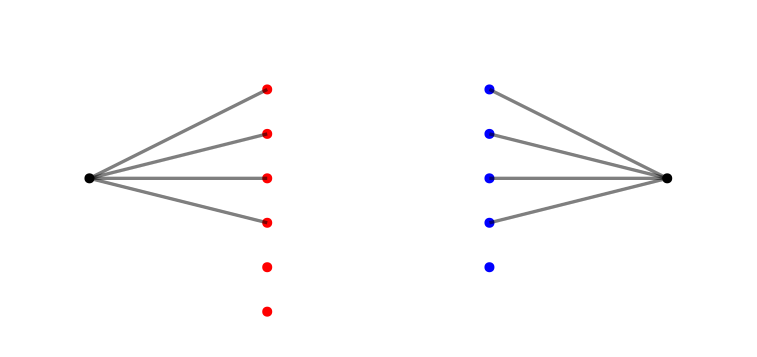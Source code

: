 <?xml version="1.0"?>
<!DOCTYPE ipe SYSTEM "ipe.dtd">
<ipe version="70206" creator="Ipe 7.2.10">
<info created="D:20190530224456" modified="D:20190530225224"/>
<ipestyle name="basic">
<symbol name="arrow/arc(spx)">
<path stroke="sym-stroke" fill="sym-stroke" pen="sym-pen">
0 0 m
-1 0.333 l
-1 -0.333 l
h
</path>
</symbol>
<symbol name="arrow/farc(spx)">
<path stroke="sym-stroke" fill="white" pen="sym-pen">
0 0 m
-1 0.333 l
-1 -0.333 l
h
</path>
</symbol>
<symbol name="arrow/ptarc(spx)">
<path stroke="sym-stroke" fill="sym-stroke" pen="sym-pen">
0 0 m
-1 0.333 l
-0.8 0 l
-1 -0.333 l
h
</path>
</symbol>
<symbol name="arrow/fptarc(spx)">
<path stroke="sym-stroke" fill="white" pen="sym-pen">
0 0 m
-1 0.333 l
-0.8 0 l
-1 -0.333 l
h
</path>
</symbol>
<symbol name="mark/circle(sx)" transformations="translations">
<path fill="sym-stroke">
0.6 0 0 0.6 0 0 e
0.4 0 0 0.4 0 0 e
</path>
</symbol>
<symbol name="mark/disk(sx)" transformations="translations">
<path fill="sym-stroke">
0.6 0 0 0.6 0 0 e
</path>
</symbol>
<symbol name="mark/fdisk(sfx)" transformations="translations">
<group>
<path fill="sym-fill">
0.5 0 0 0.5 0 0 e
</path>
<path fill="sym-stroke" fillrule="eofill">
0.6 0 0 0.6 0 0 e
0.4 0 0 0.4 0 0 e
</path>
</group>
</symbol>
<symbol name="mark/box(sx)" transformations="translations">
<path fill="sym-stroke" fillrule="eofill">
-0.6 -0.6 m
0.6 -0.6 l
0.6 0.6 l
-0.6 0.6 l
h
-0.4 -0.4 m
0.4 -0.4 l
0.4 0.4 l
-0.4 0.4 l
h
</path>
</symbol>
<symbol name="mark/square(sx)" transformations="translations">
<path fill="sym-stroke">
-0.6 -0.6 m
0.6 -0.6 l
0.6 0.6 l
-0.6 0.6 l
h
</path>
</symbol>
<symbol name="mark/fsquare(sfx)" transformations="translations">
<group>
<path fill="sym-fill">
-0.5 -0.5 m
0.5 -0.5 l
0.5 0.5 l
-0.5 0.5 l
h
</path>
<path fill="sym-stroke" fillrule="eofill">
-0.6 -0.6 m
0.6 -0.6 l
0.6 0.6 l
-0.6 0.6 l
h
-0.4 -0.4 m
0.4 -0.4 l
0.4 0.4 l
-0.4 0.4 l
h
</path>
</group>
</symbol>
<symbol name="mark/cross(sx)" transformations="translations">
<group>
<path fill="sym-stroke">
-0.43 -0.57 m
0.57 0.43 l
0.43 0.57 l
-0.57 -0.43 l
h
</path>
<path fill="sym-stroke">
-0.43 0.57 m
0.57 -0.43 l
0.43 -0.57 l
-0.57 0.43 l
h
</path>
</group>
</symbol>
<symbol name="arrow/fnormal(spx)">
<path stroke="sym-stroke" fill="white" pen="sym-pen">
0 0 m
-1 0.333 l
-1 -0.333 l
h
</path>
</symbol>
<symbol name="arrow/pointed(spx)">
<path stroke="sym-stroke" fill="sym-stroke" pen="sym-pen">
0 0 m
-1 0.333 l
-0.8 0 l
-1 -0.333 l
h
</path>
</symbol>
<symbol name="arrow/fpointed(spx)">
<path stroke="sym-stroke" fill="white" pen="sym-pen">
0 0 m
-1 0.333 l
-0.8 0 l
-1 -0.333 l
h
</path>
</symbol>
<symbol name="arrow/linear(spx)">
<path stroke="sym-stroke" pen="sym-pen">
-1 0.333 m
0 0 l
-1 -0.333 l
</path>
</symbol>
<symbol name="arrow/fdouble(spx)">
<path stroke="sym-stroke" fill="white" pen="sym-pen">
0 0 m
-1 0.333 l
-1 -0.333 l
h
-1 0 m
-2 0.333 l
-2 -0.333 l
h
</path>
</symbol>
<symbol name="arrow/double(spx)">
<path stroke="sym-stroke" fill="sym-stroke" pen="sym-pen">
0 0 m
-1 0.333 l
-1 -0.333 l
h
-1 0 m
-2 0.333 l
-2 -0.333 l
h
</path>
</symbol>
<pen name="heavier" value="0.8"/>
<pen name="fat" value="1.2"/>
<pen name="ultrafat" value="2"/>
<symbolsize name="large" value="5"/>
<symbolsize name="small" value="2"/>
<symbolsize name="tiny" value="1.1"/>
<arrowsize name="large" value="10"/>
<arrowsize name="small" value="5"/>
<arrowsize name="tiny" value="3"/>
<color name="red" value="1 0 0"/>
<color name="green" value="0 1 0"/>
<color name="blue" value="0 0 1"/>
<color name="yellow" value="1 1 0"/>
<color name="orange" value="1 0.647 0"/>
<color name="gold" value="1 0.843 0"/>
<color name="purple" value="0.627 0.125 0.941"/>
<color name="gray" value="0.745"/>
<color name="brown" value="0.647 0.165 0.165"/>
<color name="navy" value="0 0 0.502"/>
<color name="pink" value="1 0.753 0.796"/>
<color name="seagreen" value="0.18 0.545 0.341"/>
<color name="turquoise" value="0.251 0.878 0.816"/>
<color name="violet" value="0.933 0.51 0.933"/>
<color name="darkblue" value="0 0 0.545"/>
<color name="darkcyan" value="0 0.545 0.545"/>
<color name="darkgray" value="0.663"/>
<color name="darkgreen" value="0 0.392 0"/>
<color name="darkmagenta" value="0.545 0 0.545"/>
<color name="darkorange" value="1 0.549 0"/>
<color name="darkred" value="0.545 0 0"/>
<color name="lightblue" value="0.678 0.847 0.902"/>
<color name="lightcyan" value="0.878 1 1"/>
<color name="lightgray" value="0.827"/>
<color name="lightgreen" value="0.565 0.933 0.565"/>
<color name="lightyellow" value="1 1 0.878"/>
<dashstyle name="dashed" value="[4] 0"/>
<dashstyle name="dotted" value="[1 3] 0"/>
<dashstyle name="dash dotted" value="[4 2 1 2] 0"/>
<dashstyle name="dash dot dotted" value="[4 2 1 2 1 2] 0"/>
<textsize name="large" value="\large"/>
<textsize name="small" value="\small"/>
<textsize name="tiny" value="\tiny"/>
<textsize name="Large" value="\Large"/>
<textsize name="LARGE" value="\LARGE"/>
<textsize name="huge" value="\huge"/>
<textsize name="Huge" value="\Huge"/>
<textsize name="footnote" value="\footnotesize"/>
<textstyle name="center" begin="\begin{center}" end="\end{center}"/>
<textstyle name="itemize" begin="\begin{itemize}" end="\end{itemize}"/>
<textstyle name="item" begin="\begin{itemize}\item{}" end="\end{itemize}"/>
<gridsize name="4 pts" value="4"/>
<gridsize name="8 pts (~3 mm)" value="8"/>
<gridsize name="16 pts (~6 mm)" value="16"/>
<gridsize name="32 pts (~12 mm)" value="32"/>
<gridsize name="10 pts (~3.5 mm)" value="10"/>
<gridsize name="20 pts (~7 mm)" value="20"/>
<gridsize name="14 pts (~5 mm)" value="14"/>
<gridsize name="28 pts (~10 mm)" value="28"/>
<gridsize name="56 pts (~20 mm)" value="56"/>
<anglesize name="90 deg" value="90"/>
<anglesize name="60 deg" value="60"/>
<anglesize name="45 deg" value="45"/>
<anglesize name="30 deg" value="30"/>
<anglesize name="22.5 deg" value="22.5"/>
<opacity name="10%" value="0.1"/>
<opacity name="30%" value="0.3"/>
<opacity name="50%" value="0.5"/>
<opacity name="75%" value="0.75"/>
<tiling name="falling" angle="-60" step="4" width="1"/>
<tiling name="rising" angle="30" step="4" width="1"/>
</ipestyle>
<page>
<layer name="alpha"/>
<layer name="nodes"/>
<layer name="arcs"/>
<layer name="PQ0"/>
<layer name="PQ1"/>
<layer name="PQ2"/>
<layer name="PQ2'"/>
<layer name="m1"/>
<layer name="m1_arcs"/>
<layer name="m2"/>
<layer name="m2_arcs"/>
<view layers="alpha nodes arcs" active="PQ2'"/>
<use layer="nodes" matrix="1 0 0 1 16 0" name="mark/disk(sx)" pos="192 576" size="normal" stroke="black"/>
<use matrix="1 0 0 1 32 -16" name="mark/disk(sx)" pos="240 624" size="normal" stroke="red"/>
<use matrix="1 0 0 1 32 -16" name="mark/disk(sx)" pos="240 608" size="normal" stroke="red"/>
<use matrix="1 0 0 1 32 -16" name="mark/disk(sx)" pos="240 592" size="normal" stroke="red"/>
<use matrix="1 0 0 1 32 -16" name="mark/disk(sx)" pos="240 576" size="normal" stroke="red"/>
<use matrix="1 0 0 1 32 -16" name="mark/disk(sx)" pos="240 560" size="normal" stroke="red"/>
<use matrix="1 0 0 1 32 -16" name="mark/disk(sx)" pos="240 544" size="normal" stroke="red"/>
<use matrix="1 0 0 1 32 -16" name="mark/disk(sx)" pos="320 624" size="normal" stroke="blue"/>
<use matrix="1 0 0 1 32 -16" name="mark/disk(sx)" pos="320 608" size="normal" stroke="blue"/>
<use matrix="1 0 0 1 32 -16" name="mark/disk(sx)" pos="320 592" size="normal" stroke="blue"/>
<use matrix="1 0 0 1 32 -16" name="mark/disk(sx)" pos="320 576" size="normal" stroke="blue"/>
<use name="mark/disk(sx)" pos="416 576" size="normal" stroke="black"/>
<path layer="alpha" matrix="0.73913 0 0 0.666667 81.3913 192" stroke="white">
128 672 m
128 480 l
496 480 l
496 672 l
h
</path>
<path layer="arcs" stroke="black" pen="fat" opacity="50%">
208 576 m
272 608 l
</path>
<path stroke="black" pen="fat" opacity="50%">
208 576 m
272 592 l
</path>
<path stroke="black" pen="fat" opacity="50%">
208 576 m
272 576 l
</path>
<path stroke="black" pen="fat" opacity="50%">
208 576 m
272 560 l
</path>
<path stroke="black" pen="fat" opacity="50%">
352 608 m
416 576 l
</path>
<path stroke="black" pen="fat" opacity="50%">
352 592 m
416 576 l
</path>
<path stroke="black" pen="fat" opacity="50%">
352 576 m
416 576 l
</path>
<path stroke="black" pen="fat" opacity="50%">
352 560 m
416 576 l
</path>
<use layer="nodes" matrix="1 0 0 1 32 -32" name="mark/disk(sx)" pos="320 576" size="normal" stroke="blue"/>
<path layer="PQ0" matrix="0.991194 0 0 0.809592 2.25442 117.121" stroke="black" fill="seagreen" opacity="30%">
256.003 615.104 m
256.003 538.561 l
288.243 538.561 l
288.243 615.104 l
h
</path>
<path stroke="black" fill="seagreen" opacity="30%">
335.874 618.224 m
335.874 552.08 l
368.53 552.08 l
368.53 618.224 l
h
</path>
<path layer="PQ1" matrix="1 0 0 0.615804 0 236.321" stroke="black" fill="seagreen" opacity="30%">
256.003 615.104 m
256.003 538.561 l
288.243 538.561 l
288.243 615.104 l
h
</path>
<path matrix="0.982599 0 0 0.756617 5.8447 150.465" stroke="black" fill="seagreen" opacity="30%">
335.874 618.224 m
335.874 552.08 l
368.53 552.08 l
368.53 618.224 l
h
</path>
<path layer="PQ2" matrix="1.00973 0 0 0.403693 -2.80355 366.791" stroke="black" fill="seagreen" opacity="30%">
256.003 615.104 m
256.003 538.561 l
288.243 538.561 l
288.243 615.104 l
h
</path>
<path layer="m2" stroke="darkred" pen="ultrafat" opacity="75%">
272 576 m
352 592 l
</path>
<path layer="m1" stroke="darkred" pen="ultrafat" opacity="75%">
272 560 m
352 544 l
416 576 l
352 560 l
</path>
<path layer="m1_arcs" stroke="black" pen="fat" opacity="50%">
272 560 m
352 544 l
416 576 l
</path>
<path stroke="black" pen="fat" opacity="50%">
208 576 m
272 608 l
</path>
<path stroke="black" pen="fat" opacity="50%">
208 576 m
272 592 l
</path>
<path stroke="black" pen="fat" opacity="50%">
208 576 m
272 576 l
</path>
<path stroke="black" pen="fat" opacity="50%">
208 576 m
272 560 l
</path>
<path stroke="black" pen="fat" opacity="50%">
352 608 m
416 576 l
</path>
<path stroke="black" pen="fat" opacity="50%">
352 592 m
416 576 l
</path>
<path stroke="black" pen="fat" opacity="50%">
352 576 m
416 576 l
</path>
<path layer="m2_arcs" stroke="black" pen="fat" opacity="50%">
208 576 m
272 608 l
</path>
<path stroke="black" pen="fat" opacity="50%">
208 576 m
272 592 l
</path>
<path stroke="black" pen="fat" opacity="50%">
208 576 m
272 576 l
</path>
<path stroke="black" pen="fat" opacity="50%">
208 576 m
272 560 l
</path>
<path stroke="black" pen="fat" opacity="50%">
352 608 m
416 576 l
</path>
<path stroke="black" pen="fat" opacity="50%">
352 592 m
416 576 l
</path>
<path stroke="black" pen="fat" opacity="50%">
352 576 m
416 576 l
</path>
<path stroke="black" pen="fat" opacity="50%">
272 576 m
352 592 l
</path>
<path stroke="black" pen="fat" opacity="50%">
272 560 m
352 544 l
416 576 l
</path>
<path layer="PQ2" matrix="0.982599 0 0 0.756617 5.8447 150.465" stroke="black" fill="seagreen" opacity="30%">
335.874 618.224 m
335.874 552.08 l
368.53 552.08 l
368.53 618.224 l
h
</path>
<path layer="PQ2'" matrix="0.982599 0 0 0.756617 10.0074 153.347" stroke="black" fill="seagreen" opacity="30%">
335.874 618.224 m
335.874 552.08 l
368.53 552.08 l
368.53 618.224 l
h
</path>
<path matrix="1.00973 0 0 0.403693 1.35918 369.673" stroke="black" fill="seagreen" opacity="30%">
256.003 615.104 m
256.003 538.561 l
288.243 538.561 l
288.243 615.104 l
h
</path>
</page>
<page>
<layer name="alpha"/>
<layer name="nodes"/>
<layer name="arcs"/>
<layer name="PQ0"/>
<layer name="PQ1"/>
<layer name="PQ2"/>
<layer name="PQ2'"/>
<layer name="m1"/>
<layer name="m1_arcs"/>
<layer name="m2"/>
<layer name="m2_arcs"/>
<view layers="alpha nodes arcs PQ0" active="PQ0"/>
<use layer="nodes" matrix="1 0 0 1 16 0" name="mark/disk(sx)" pos="192 576" size="normal" stroke="black"/>
<use matrix="1 0 0 1 32 -16" name="mark/disk(sx)" pos="240 624" size="normal" stroke="red"/>
<use matrix="1 0 0 1 32 -16" name="mark/disk(sx)" pos="240 608" size="normal" stroke="red"/>
<use matrix="1 0 0 1 32 -16" name="mark/disk(sx)" pos="240 592" size="normal" stroke="red"/>
<use matrix="1 0 0 1 32 -16" name="mark/disk(sx)" pos="240 576" size="normal" stroke="red"/>
<use matrix="1 0 0 1 32 -16" name="mark/disk(sx)" pos="240 560" size="normal" stroke="red"/>
<use matrix="1 0 0 1 32 -16" name="mark/disk(sx)" pos="240 544" size="normal" stroke="red"/>
<use matrix="1 0 0 1 32 -16" name="mark/disk(sx)" pos="320 624" size="normal" stroke="blue"/>
<use matrix="1 0 0 1 32 -16" name="mark/disk(sx)" pos="320 608" size="normal" stroke="blue"/>
<use matrix="1 0 0 1 32 -16" name="mark/disk(sx)" pos="320 592" size="normal" stroke="blue"/>
<use matrix="1 0 0 1 32 -16" name="mark/disk(sx)" pos="320 576" size="normal" stroke="blue"/>
<use name="mark/disk(sx)" pos="416 576" size="normal" stroke="black"/>
<path layer="alpha" matrix="0.73913 0 0 0.666667 81.3913 192" stroke="white">
128 672 m
128 480 l
496 480 l
496 672 l
h
</path>
<path layer="arcs" stroke="black" pen="fat" opacity="50%">
208 576 m
272 608 l
</path>
<path stroke="black" pen="fat" opacity="50%">
208 576 m
272 592 l
</path>
<path stroke="black" pen="fat" opacity="50%">
208 576 m
272 576 l
</path>
<path stroke="black" pen="fat" opacity="50%">
208 576 m
272 560 l
</path>
<path stroke="black" pen="fat" opacity="50%">
352 608 m
416 576 l
</path>
<path stroke="black" pen="fat" opacity="50%">
352 592 m
416 576 l
</path>
<path stroke="black" pen="fat" opacity="50%">
352 576 m
416 576 l
</path>
<path stroke="black" pen="fat" opacity="50%">
352 560 m
416 576 l
</path>
<use layer="nodes" matrix="1 0 0 1 32 -32" name="mark/disk(sx)" pos="320 576" size="normal" stroke="blue"/>
<path layer="PQ0" matrix="0.991194 0 0 0.809592 2.25442 117.121" stroke="black" fill="seagreen" opacity="30%">
256.003 615.104 m
256.003 538.561 l
288.243 538.561 l
288.243 615.104 l
h
</path>
<path stroke="black" fill="seagreen" opacity="30%">
335.874 618.224 m
335.874 552.08 l
368.53 552.08 l
368.53 618.224 l
h
</path>
<path layer="PQ1" matrix="1 0 0 0.615804 0 236.321" stroke="black" fill="seagreen" opacity="30%">
256.003 615.104 m
256.003 538.561 l
288.243 538.561 l
288.243 615.104 l
h
</path>
<path matrix="0.982599 0 0 0.756617 5.8447 150.465" stroke="black" fill="seagreen" opacity="30%">
335.874 618.224 m
335.874 552.08 l
368.53 552.08 l
368.53 618.224 l
h
</path>
<path layer="PQ2" matrix="1.00973 0 0 0.403693 -2.80355 366.791" stroke="black" fill="seagreen" opacity="30%">
256.003 615.104 m
256.003 538.561 l
288.243 538.561 l
288.243 615.104 l
h
</path>
<path layer="m2" stroke="darkred" pen="ultrafat" opacity="75%">
272 576 m
352 592 l
</path>
<path layer="m1" stroke="darkred" pen="ultrafat" opacity="75%">
272 560 m
352 544 l
416 576 l
352 560 l
</path>
<path layer="m1_arcs" stroke="black" pen="fat" opacity="50%">
272 560 m
352 544 l
416 576 l
</path>
<path stroke="black" pen="fat" opacity="50%">
208 576 m
272 608 l
</path>
<path stroke="black" pen="fat" opacity="50%">
208 576 m
272 592 l
</path>
<path stroke="black" pen="fat" opacity="50%">
208 576 m
272 576 l
</path>
<path stroke="black" pen="fat" opacity="50%">
208 576 m
272 560 l
</path>
<path stroke="black" pen="fat" opacity="50%">
352 608 m
416 576 l
</path>
<path stroke="black" pen="fat" opacity="50%">
352 592 m
416 576 l
</path>
<path stroke="black" pen="fat" opacity="50%">
352 576 m
416 576 l
</path>
<path layer="m2_arcs" stroke="black" pen="fat" opacity="50%">
208 576 m
272 608 l
</path>
<path stroke="black" pen="fat" opacity="50%">
208 576 m
272 592 l
</path>
<path stroke="black" pen="fat" opacity="50%">
208 576 m
272 576 l
</path>
<path stroke="black" pen="fat" opacity="50%">
208 576 m
272 560 l
</path>
<path stroke="black" pen="fat" opacity="50%">
352 608 m
416 576 l
</path>
<path stroke="black" pen="fat" opacity="50%">
352 592 m
416 576 l
</path>
<path stroke="black" pen="fat" opacity="50%">
352 576 m
416 576 l
</path>
<path stroke="black" pen="fat" opacity="50%">
272 576 m
352 592 l
</path>
<path stroke="black" pen="fat" opacity="50%">
272 560 m
352 544 l
416 576 l
</path>
<path layer="PQ2" matrix="0.982599 0 0 0.756617 5.8447 150.465" stroke="black" fill="seagreen" opacity="30%">
335.874 618.224 m
335.874 552.08 l
368.53 552.08 l
368.53 618.224 l
h
</path>
<path layer="PQ2'" matrix="0.982599 0 0 0.756617 10.0074 153.347" stroke="black" fill="seagreen" opacity="30%">
335.874 618.224 m
335.874 552.08 l
368.53 552.08 l
368.53 618.224 l
h
</path>
<path matrix="1.00973 0 0 0.403693 1.35918 369.673" stroke="black" fill="seagreen" opacity="30%">
256.003 615.104 m
256.003 538.561 l
288.243 538.561 l
288.243 615.104 l
h
</path>
<text layer="PQ0" matrix="1 0 0 1 0.160105 -3.3622" transformations="translations" pos="256.003 615.104" stroke="black" type="label" width="15.392" height="3.21" depth="0" valign="baseline" size="tiny" style="math">t=0</text>
</page>
<page>
<layer name="alpha"/>
<layer name="nodes"/>
<layer name="arcs"/>
<layer name="PQ0"/>
<layer name="PQ1"/>
<layer name="PQ2"/>
<layer name="PQ2'"/>
<layer name="m1"/>
<layer name="m1_arcs"/>
<layer name="m2"/>
<layer name="m2_arcs"/>
<view layers="alpha nodes arcs PQ0 m1" active="PQ0"/>
<use layer="nodes" matrix="1 0 0 1 16 0" name="mark/disk(sx)" pos="192 576" size="normal" stroke="black"/>
<use matrix="1 0 0 1 32 -16" name="mark/disk(sx)" pos="240 624" size="normal" stroke="red"/>
<use matrix="1 0 0 1 32 -16" name="mark/disk(sx)" pos="240 608" size="normal" stroke="red"/>
<use matrix="1 0 0 1 32 -16" name="mark/disk(sx)" pos="240 592" size="normal" stroke="red"/>
<use matrix="1 0 0 1 32 -16" name="mark/disk(sx)" pos="240 576" size="normal" stroke="red"/>
<use matrix="1 0 0 1 32 -16" name="mark/disk(sx)" pos="240 560" size="normal" stroke="red"/>
<use matrix="1 0 0 1 32 -16" name="mark/disk(sx)" pos="240 544" size="normal" stroke="red"/>
<use matrix="1 0 0 1 32 -16" name="mark/disk(sx)" pos="320 624" size="normal" stroke="blue"/>
<use matrix="1 0 0 1 32 -16" name="mark/disk(sx)" pos="320 608" size="normal" stroke="blue"/>
<use matrix="1 0 0 1 32 -16" name="mark/disk(sx)" pos="320 592" size="normal" stroke="blue"/>
<use matrix="1 0 0 1 32 -16" name="mark/disk(sx)" pos="320 576" size="normal" stroke="blue"/>
<use name="mark/disk(sx)" pos="416 576" size="normal" stroke="black"/>
<path layer="alpha" matrix="0.73913 0 0 0.666667 81.3913 192" stroke="white">
128 672 m
128 480 l
496 480 l
496 672 l
h
</path>
<path layer="arcs" stroke="black" pen="fat" opacity="50%">
208 576 m
272 608 l
</path>
<path stroke="black" pen="fat" opacity="50%">
208 576 m
272 592 l
</path>
<path stroke="black" pen="fat" opacity="50%">
208 576 m
272 576 l
</path>
<path stroke="black" pen="fat" opacity="50%">
208 576 m
272 560 l
</path>
<path stroke="black" pen="fat" opacity="50%">
352 608 m
416 576 l
</path>
<path stroke="black" pen="fat" opacity="50%">
352 592 m
416 576 l
</path>
<path stroke="black" pen="fat" opacity="50%">
352 576 m
416 576 l
</path>
<path stroke="black" pen="fat" opacity="50%">
352 560 m
416 576 l
</path>
<use layer="nodes" matrix="1 0 0 1 32 -32" name="mark/disk(sx)" pos="320 576" size="normal" stroke="blue"/>
<path layer="PQ0" matrix="0.991194 0 0 0.809592 2.25442 117.121" stroke="black" fill="seagreen" opacity="30%">
256.003 615.104 m
256.003 538.561 l
288.243 538.561 l
288.243 615.104 l
h
</path>
<path stroke="black" fill="seagreen" opacity="30%">
335.874 618.224 m
335.874 552.08 l
368.53 552.08 l
368.53 618.224 l
h
</path>
<path layer="PQ1" matrix="1 0 0 0.615804 0 236.321" stroke="black" fill="seagreen" opacity="30%">
256.003 615.104 m
256.003 538.561 l
288.243 538.561 l
288.243 615.104 l
h
</path>
<path matrix="0.982599 0 0 0.756617 5.8447 150.465" stroke="black" fill="seagreen" opacity="30%">
335.874 618.224 m
335.874 552.08 l
368.53 552.08 l
368.53 618.224 l
h
</path>
<path layer="PQ2" matrix="1.00973 0 0 0.403693 -2.80355 366.791" stroke="black" fill="seagreen" opacity="30%">
256.003 615.104 m
256.003 538.561 l
288.243 538.561 l
288.243 615.104 l
h
</path>
<path layer="m2" stroke="darkred" pen="ultrafat" opacity="75%">
272 576 m
352 592 l
</path>
<path layer="m1" stroke="darkred" pen="ultrafat" opacity="75%">
272 560 m
352 544 l
416 576 l
352 560 l
</path>
<path layer="m1_arcs" stroke="black" pen="fat" opacity="50%">
272 560 m
352 544 l
416 576 l
</path>
<path stroke="black" pen="fat" opacity="50%">
208 576 m
272 608 l
</path>
<path stroke="black" pen="fat" opacity="50%">
208 576 m
272 592 l
</path>
<path stroke="black" pen="fat" opacity="50%">
208 576 m
272 576 l
</path>
<path stroke="black" pen="fat" opacity="50%">
208 576 m
272 560 l
</path>
<path stroke="black" pen="fat" opacity="50%">
352 608 m
416 576 l
</path>
<path stroke="black" pen="fat" opacity="50%">
352 592 m
416 576 l
</path>
<path stroke="black" pen="fat" opacity="50%">
352 576 m
416 576 l
</path>
<path layer="m2_arcs" stroke="black" pen="fat" opacity="50%">
208 576 m
272 608 l
</path>
<path stroke="black" pen="fat" opacity="50%">
208 576 m
272 592 l
</path>
<path stroke="black" pen="fat" opacity="50%">
208 576 m
272 576 l
</path>
<path stroke="black" pen="fat" opacity="50%">
208 576 m
272 560 l
</path>
<path stroke="black" pen="fat" opacity="50%">
352 608 m
416 576 l
</path>
<path stroke="black" pen="fat" opacity="50%">
352 592 m
416 576 l
</path>
<path stroke="black" pen="fat" opacity="50%">
352 576 m
416 576 l
</path>
<path stroke="black" pen="fat" opacity="50%">
272 576 m
352 592 l
</path>
<path stroke="black" pen="fat" opacity="50%">
272 560 m
352 544 l
416 576 l
</path>
<path layer="PQ2" matrix="0.982599 0 0 0.756617 5.8447 150.465" stroke="black" fill="seagreen" opacity="30%">
335.874 618.224 m
335.874 552.08 l
368.53 552.08 l
368.53 618.224 l
h
</path>
<path layer="PQ2'" matrix="0.982599 0 0 0.756617 10.0074 153.347" stroke="black" fill="seagreen" opacity="30%">
335.874 618.224 m
335.874 552.08 l
368.53 552.08 l
368.53 618.224 l
h
</path>
<path matrix="1.00973 0 0 0.403693 1.35918 369.673" stroke="black" fill="seagreen" opacity="30%">
256.003 615.104 m
256.003 538.561 l
288.243 538.561 l
288.243 615.104 l
h
</path>
<text layer="PQ0" matrix="1 0 0 1 0.160163 -3.52203" transformations="translations" pos="256.003 615.104" stroke="black" type="label" width="15.392" height="3.21" depth="0" valign="baseline" size="tiny" style="math">t=0</text>
</page>
<page>
<layer name="alpha"/>
<layer name="nodes"/>
<layer name="arcs"/>
<layer name="PQ0"/>
<layer name="PQ1"/>
<layer name="PQ2"/>
<layer name="PQ2'"/>
<layer name="m1"/>
<layer name="m1_arcs"/>
<layer name="m2"/>
<layer name="m2_arcs"/>
<view layers="alpha nodes PQ1 m1_arcs" active="PQ1"/>
<use layer="nodes" matrix="1 0 0 1 16 0" name="mark/disk(sx)" pos="192 576" size="normal" stroke="black"/>
<use matrix="1 0 0 1 32 -16" name="mark/disk(sx)" pos="240 624" size="normal" stroke="red"/>
<use matrix="1 0 0 1 32 -16" name="mark/disk(sx)" pos="240 608" size="normal" stroke="red"/>
<use matrix="1 0 0 1 32 -16" name="mark/disk(sx)" pos="240 592" size="normal" stroke="red"/>
<use matrix="1 0 0 1 32 -16" name="mark/disk(sx)" pos="240 576" size="normal" stroke="red"/>
<use matrix="1 0 0 1 32 -16" name="mark/disk(sx)" pos="240 560" size="normal" stroke="red"/>
<use matrix="1 0 0 1 32 -16" name="mark/disk(sx)" pos="240 544" size="normal" stroke="red"/>
<use matrix="1 0 0 1 32 -16" name="mark/disk(sx)" pos="320 624" size="normal" stroke="blue"/>
<use matrix="1 0 0 1 32 -16" name="mark/disk(sx)" pos="320 608" size="normal" stroke="blue"/>
<use matrix="1 0 0 1 32 -16" name="mark/disk(sx)" pos="320 592" size="normal" stroke="blue"/>
<use matrix="1 0 0 1 32 -16" name="mark/disk(sx)" pos="320 576" size="normal" stroke="blue"/>
<use name="mark/disk(sx)" pos="416 576" size="normal" stroke="black"/>
<path layer="alpha" matrix="0.73913 0 0 0.666667 81.3913 192" stroke="white">
128 672 m
128 480 l
496 480 l
496 672 l
h
</path>
<path layer="arcs" stroke="black" pen="fat" opacity="50%">
208 576 m
272 608 l
</path>
<path stroke="black" pen="fat" opacity="50%">
208 576 m
272 592 l
</path>
<path stroke="black" pen="fat" opacity="50%">
208 576 m
272 576 l
</path>
<path stroke="black" pen="fat" opacity="50%">
208 576 m
272 560 l
</path>
<path stroke="black" pen="fat" opacity="50%">
352 608 m
416 576 l
</path>
<path stroke="black" pen="fat" opacity="50%">
352 592 m
416 576 l
</path>
<path stroke="black" pen="fat" opacity="50%">
352 576 m
416 576 l
</path>
<path stroke="black" pen="fat" opacity="50%">
352 560 m
416 576 l
</path>
<use layer="nodes" matrix="1 0 0 1 32 -32" name="mark/disk(sx)" pos="320 576" size="normal" stroke="blue"/>
<path layer="PQ0" matrix="0.991194 0 0 0.809592 2.25442 117.121" stroke="black" fill="seagreen" opacity="30%">
256.003 615.104 m
256.003 538.561 l
288.243 538.561 l
288.243 615.104 l
h
</path>
<path stroke="black" fill="seagreen" opacity="30%">
335.874 618.224 m
335.874 552.08 l
368.53 552.08 l
368.53 618.224 l
h
</path>
<path layer="PQ1" matrix="1 0 0 0.615804 0 236.321" stroke="black" fill="seagreen" opacity="30%">
256.003 615.104 m
256.003 538.561 l
288.243 538.561 l
288.243 615.104 l
h
</path>
<path matrix="0.982599 0 0 0.756617 5.8447 150.465" stroke="black" fill="seagreen" opacity="30%">
335.874 618.224 m
335.874 552.08 l
368.53 552.08 l
368.53 618.224 l
h
</path>
<path layer="PQ2" matrix="1.00973 0 0 0.403693 -2.80355 366.791" stroke="black" fill="seagreen" opacity="30%">
256.003 615.104 m
256.003 538.561 l
288.243 538.561 l
288.243 615.104 l
h
</path>
<path layer="m2" stroke="darkred" pen="ultrafat" opacity="75%">
272 576 m
352 592 l
</path>
<path layer="m1" stroke="darkred" pen="ultrafat" opacity="75%">
272 560 m
352 544 l
416 576 l
352 560 l
</path>
<path layer="m1_arcs" stroke="black" pen="fat" opacity="50%">
272 560 m
352 544 l
416 576 l
</path>
<path stroke="black" pen="fat" opacity="50%">
208 576 m
272 608 l
</path>
<path stroke="black" pen="fat" opacity="50%">
208 576 m
272 592 l
</path>
<path stroke="black" pen="fat" opacity="50%">
208 576 m
272 576 l
</path>
<path stroke="black" pen="fat" opacity="50%">
208 576 m
272 560 l
</path>
<path stroke="black" pen="fat" opacity="50%">
352 608 m
416 576 l
</path>
<path stroke="black" pen="fat" opacity="50%">
352 592 m
416 576 l
</path>
<path stroke="black" pen="fat" opacity="50%">
352 576 m
416 576 l
</path>
<path layer="m2_arcs" stroke="black" pen="fat" opacity="50%">
208 576 m
272 608 l
</path>
<path stroke="black" pen="fat" opacity="50%">
208 576 m
272 592 l
</path>
<path stroke="black" pen="fat" opacity="50%">
208 576 m
272 576 l
</path>
<path stroke="black" pen="fat" opacity="50%">
208 576 m
272 560 l
</path>
<path stroke="black" pen="fat" opacity="50%">
352 608 m
416 576 l
</path>
<path stroke="black" pen="fat" opacity="50%">
352 592 m
416 576 l
</path>
<path stroke="black" pen="fat" opacity="50%">
352 576 m
416 576 l
</path>
<path stroke="black" pen="fat" opacity="50%">
272 576 m
352 592 l
</path>
<path stroke="black" pen="fat" opacity="50%">
272 560 m
352 544 l
416 576 l
</path>
<path layer="PQ2" matrix="0.982599 0 0 0.756617 5.8447 150.465" stroke="black" fill="seagreen" opacity="30%">
335.874 618.224 m
335.874 552.08 l
368.53 552.08 l
368.53 618.224 l
h
</path>
<path layer="PQ2'" matrix="0.982599 0 0 0.756617 10.0074 153.347" stroke="black" fill="seagreen" opacity="30%">
335.874 618.224 m
335.874 552.08 l
368.53 552.08 l
368.53 618.224 l
h
</path>
<path matrix="1.00973 0 0 0.403693 1.35918 369.673" stroke="black" fill="seagreen" opacity="30%">
256.003 615.104 m
256.003 538.561 l
288.243 538.561 l
288.243 615.104 l
h
</path>
<text layer="PQ1" matrix="1 0 0 1 0.160105 -3.52181" transformations="translations" pos="256.003 615.104" stroke="black" type="label" width="15.392" height="3.21" depth="0" valign="baseline" size="tiny" style="math">t=1</text>
</page>
<page>
<layer name="alpha"/>
<layer name="nodes"/>
<layer name="arcs"/>
<layer name="PQ0"/>
<layer name="PQ1"/>
<layer name="PQ2"/>
<layer name="PQ2'"/>
<layer name="m1"/>
<layer name="m1_arcs"/>
<layer name="m2"/>
<layer name="m2_arcs"/>
<view layers="alpha nodes PQ1 m1_arcs m2" active="PQ1"/>
<use layer="nodes" matrix="1 0 0 1 16 0" name="mark/disk(sx)" pos="192 576" size="normal" stroke="black"/>
<use matrix="1 0 0 1 32 -16" name="mark/disk(sx)" pos="240 624" size="normal" stroke="red"/>
<use matrix="1 0 0 1 32 -16" name="mark/disk(sx)" pos="240 608" size="normal" stroke="red"/>
<use matrix="1 0 0 1 32 -16" name="mark/disk(sx)" pos="240 592" size="normal" stroke="red"/>
<use matrix="1 0 0 1 32 -16" name="mark/disk(sx)" pos="240 576" size="normal" stroke="red"/>
<use matrix="1 0 0 1 32 -16" name="mark/disk(sx)" pos="240 560" size="normal" stroke="red"/>
<use matrix="1 0 0 1 32 -16" name="mark/disk(sx)" pos="240 544" size="normal" stroke="red"/>
<use matrix="1 0 0 1 32 -16" name="mark/disk(sx)" pos="320 624" size="normal" stroke="blue"/>
<use matrix="1 0 0 1 32 -16" name="mark/disk(sx)" pos="320 608" size="normal" stroke="blue"/>
<use matrix="1 0 0 1 32 -16" name="mark/disk(sx)" pos="320 592" size="normal" stroke="blue"/>
<use matrix="1 0 0 1 32 -16" name="mark/disk(sx)" pos="320 576" size="normal" stroke="blue"/>
<use name="mark/disk(sx)" pos="416 576" size="normal" stroke="black"/>
<path layer="alpha" matrix="0.73913 0 0 0.666667 81.3913 192" stroke="white">
128 672 m
128 480 l
496 480 l
496 672 l
h
</path>
<path layer="arcs" stroke="black" pen="fat" opacity="50%">
208 576 m
272 608 l
</path>
<path stroke="black" pen="fat" opacity="50%">
208 576 m
272 592 l
</path>
<path stroke="black" pen="fat" opacity="50%">
208 576 m
272 576 l
</path>
<path stroke="black" pen="fat" opacity="50%">
208 576 m
272 560 l
</path>
<path stroke="black" pen="fat" opacity="50%">
352 608 m
416 576 l
</path>
<path stroke="black" pen="fat" opacity="50%">
352 592 m
416 576 l
</path>
<path stroke="black" pen="fat" opacity="50%">
352 576 m
416 576 l
</path>
<path stroke="black" pen="fat" opacity="50%">
352 560 m
416 576 l
</path>
<use layer="nodes" matrix="1 0 0 1 32 -32" name="mark/disk(sx)" pos="320 576" size="normal" stroke="blue"/>
<path layer="PQ0" matrix="0.991194 0 0 0.809592 2.25442 117.121" stroke="black" fill="seagreen" opacity="30%">
256.003 615.104 m
256.003 538.561 l
288.243 538.561 l
288.243 615.104 l
h
</path>
<path stroke="black" fill="seagreen" opacity="30%">
335.874 618.224 m
335.874 552.08 l
368.53 552.08 l
368.53 618.224 l
h
</path>
<path layer="PQ1" matrix="1 0 0 0.615804 0 236.321" stroke="black" fill="seagreen" opacity="30%">
256.003 615.104 m
256.003 538.561 l
288.243 538.561 l
288.243 615.104 l
h
</path>
<path matrix="0.982599 0 0 0.756617 5.8447 150.465" stroke="black" fill="seagreen" opacity="30%">
335.874 618.224 m
335.874 552.08 l
368.53 552.08 l
368.53 618.224 l
h
</path>
<path layer="PQ2" matrix="1.00973 0 0 0.403693 -2.80355 366.791" stroke="black" fill="seagreen" opacity="30%">
256.003 615.104 m
256.003 538.561 l
288.243 538.561 l
288.243 615.104 l
h
</path>
<path layer="m2" stroke="darkred" pen="ultrafat" opacity="75%">
272 576 m
352 592 l
</path>
<path layer="m1" stroke="darkred" pen="ultrafat" opacity="75%">
272 560 m
352 544 l
416 576 l
352 560 l
</path>
<path layer="m1_arcs" stroke="black" pen="fat" opacity="50%">
272 560 m
352 544 l
416 576 l
</path>
<path stroke="black" pen="fat" opacity="50%">
208 576 m
272 608 l
</path>
<path stroke="black" pen="fat" opacity="50%">
208 576 m
272 592 l
</path>
<path stroke="black" pen="fat" opacity="50%">
208 576 m
272 576 l
</path>
<path stroke="black" pen="fat" opacity="50%">
208 576 m
272 560 l
</path>
<path stroke="black" pen="fat" opacity="50%">
352 608 m
416 576 l
</path>
<path stroke="black" pen="fat" opacity="50%">
352 592 m
416 576 l
</path>
<path stroke="black" pen="fat" opacity="50%">
352 576 m
416 576 l
</path>
<path layer="m2_arcs" stroke="black" pen="fat" opacity="50%">
208 576 m
272 608 l
</path>
<path stroke="black" pen="fat" opacity="50%">
208 576 m
272 592 l
</path>
<path stroke="black" pen="fat" opacity="50%">
208 576 m
272 576 l
</path>
<path stroke="black" pen="fat" opacity="50%">
208 576 m
272 560 l
</path>
<path stroke="black" pen="fat" opacity="50%">
352 608 m
416 576 l
</path>
<path stroke="black" pen="fat" opacity="50%">
352 592 m
416 576 l
</path>
<path stroke="black" pen="fat" opacity="50%">
352 576 m
416 576 l
</path>
<path stroke="black" pen="fat" opacity="50%">
272 576 m
352 592 l
</path>
<path stroke="black" pen="fat" opacity="50%">
272 560 m
352 544 l
416 576 l
</path>
<path layer="PQ2" matrix="0.982599 0 0 0.756617 5.8447 150.465" stroke="black" fill="seagreen" opacity="30%">
335.874 618.224 m
335.874 552.08 l
368.53 552.08 l
368.53 618.224 l
h
</path>
<path layer="PQ2'" matrix="0.982599 0 0 0.756617 10.0074 153.347" stroke="black" fill="seagreen" opacity="30%">
335.874 618.224 m
335.874 552.08 l
368.53 552.08 l
368.53 618.224 l
h
</path>
<path matrix="1.00973 0 0 0.403693 1.35918 369.673" stroke="black" fill="seagreen" opacity="30%">
256.003 615.104 m
256.003 538.561 l
288.243 538.561 l
288.243 615.104 l
h
</path>
<text layer="PQ1" matrix="1 0 0 1 0.160105 -3.52181" transformations="translations" pos="256.003 615.104" stroke="black" type="label" width="15.392" height="3.21" depth="0" valign="baseline" size="tiny" style="math">t=1</text>
</page>
<page>
<layer name="alpha"/>
<layer name="nodes"/>
<layer name="arcs"/>
<layer name="PQ0"/>
<layer name="PQ1"/>
<layer name="PQ2"/>
<layer name="PQ2'"/>
<layer name="m1"/>
<layer name="m1_arcs"/>
<layer name="m2"/>
<layer name="m2_arcs"/>
<view layers="alpha nodes PQ2 m2_arcs" active="PQ2"/>
<use layer="nodes" matrix="1 0 0 1 16 0" name="mark/disk(sx)" pos="192 576" size="normal" stroke="black"/>
<use matrix="1 0 0 1 32 -16" name="mark/disk(sx)" pos="240 624" size="normal" stroke="red"/>
<use matrix="1 0 0 1 32 -16" name="mark/disk(sx)" pos="240 608" size="normal" stroke="red"/>
<use matrix="1 0 0 1 32 -16" name="mark/disk(sx)" pos="240 592" size="normal" stroke="red"/>
<use matrix="1 0 0 1 32 -16" name="mark/disk(sx)" pos="240 576" size="normal" stroke="red"/>
<use matrix="1 0 0 1 32 -16" name="mark/disk(sx)" pos="240 560" size="normal" stroke="red"/>
<use matrix="1 0 0 1 32 -16" name="mark/disk(sx)" pos="240 544" size="normal" stroke="red"/>
<use matrix="1 0 0 1 32 -16" name="mark/disk(sx)" pos="320 624" size="normal" stroke="blue"/>
<use matrix="1 0 0 1 32 -16" name="mark/disk(sx)" pos="320 608" size="normal" stroke="blue"/>
<use matrix="1 0 0 1 32 -16" name="mark/disk(sx)" pos="320 592" size="normal" stroke="blue"/>
<use matrix="1 0 0 1 32 -16" name="mark/disk(sx)" pos="320 576" size="normal" stroke="blue"/>
<use name="mark/disk(sx)" pos="416 576" size="normal" stroke="black"/>
<path layer="alpha" matrix="0.73913 0 0 0.666667 81.3913 192" stroke="white">
128 672 m
128 480 l
496 480 l
496 672 l
h
</path>
<path layer="arcs" stroke="black" pen="fat" opacity="50%">
208 576 m
272 608 l
</path>
<path stroke="black" pen="fat" opacity="50%">
208 576 m
272 592 l
</path>
<path stroke="black" pen="fat" opacity="50%">
208 576 m
272 576 l
</path>
<path stroke="black" pen="fat" opacity="50%">
208 576 m
272 560 l
</path>
<path stroke="black" pen="fat" opacity="50%">
352 608 m
416 576 l
</path>
<path stroke="black" pen="fat" opacity="50%">
352 592 m
416 576 l
</path>
<path stroke="black" pen="fat" opacity="50%">
352 576 m
416 576 l
</path>
<path stroke="black" pen="fat" opacity="50%">
352 560 m
416 576 l
</path>
<use layer="nodes" matrix="1 0 0 1 32 -32" name="mark/disk(sx)" pos="320 576" size="normal" stroke="blue"/>
<path layer="PQ0" matrix="0.991194 0 0 0.809592 2.25442 117.121" stroke="black" fill="seagreen" opacity="30%">
256.003 615.104 m
256.003 538.561 l
288.243 538.561 l
288.243 615.104 l
h
</path>
<path stroke="black" fill="seagreen" opacity="30%">
335.874 618.224 m
335.874 552.08 l
368.53 552.08 l
368.53 618.224 l
h
</path>
<path layer="PQ1" matrix="1 0 0 0.615804 0 236.321" stroke="black" fill="seagreen" opacity="30%">
256.003 615.104 m
256.003 538.561 l
288.243 538.561 l
288.243 615.104 l
h
</path>
<path matrix="0.982599 0 0 0.756617 5.8447 150.465" stroke="black" fill="seagreen" opacity="30%">
335.874 618.224 m
335.874 552.08 l
368.53 552.08 l
368.53 618.224 l
h
</path>
<path layer="PQ2" matrix="1.00973 0 0 0.403693 -2.80355 366.791" stroke="black" fill="seagreen" opacity="30%">
256.003 615.104 m
256.003 538.561 l
288.243 538.561 l
288.243 615.104 l
h
</path>
<path layer="m2" stroke="darkred" pen="ultrafat" opacity="75%">
272 576 m
352 592 l
</path>
<path layer="m1" stroke="darkred" pen="ultrafat" opacity="75%">
272 560 m
352 544 l
416 576 l
352 560 l
</path>
<path layer="m1_arcs" stroke="black" pen="fat" opacity="50%">
272 560 m
352 544 l
416 576 l
</path>
<path stroke="black" pen="fat" opacity="50%">
208 576 m
272 608 l
</path>
<path stroke="black" pen="fat" opacity="50%">
208 576 m
272 592 l
</path>
<path stroke="black" pen="fat" opacity="50%">
208 576 m
272 576 l
</path>
<path stroke="black" pen="fat" opacity="50%">
208 576 m
272 560 l
</path>
<path stroke="black" pen="fat" opacity="50%">
352 608 m
416 576 l
</path>
<path stroke="black" pen="fat" opacity="50%">
352 592 m
416 576 l
</path>
<path stroke="black" pen="fat" opacity="50%">
352 576 m
416 576 l
</path>
<path layer="m2_arcs" stroke="black" pen="fat" opacity="50%">
208 576 m
272 608 l
</path>
<path stroke="black" pen="fat" opacity="50%">
208 576 m
272 592 l
</path>
<path stroke="black" pen="fat" opacity="50%">
208 576 m
272 576 l
</path>
<path stroke="black" pen="fat" opacity="50%">
208 576 m
272 560 l
</path>
<path stroke="black" pen="fat" opacity="50%">
352 608 m
416 576 l
</path>
<path stroke="black" pen="fat" opacity="50%">
352 592 m
416 576 l
</path>
<path stroke="black" pen="fat" opacity="50%">
352 576 m
416 576 l
</path>
<path stroke="black" pen="fat" opacity="50%">
272 576 m
352 592 l
</path>
<path stroke="black" pen="fat" opacity="50%">
272 560 m
352 544 l
416 576 l
</path>
<path layer="PQ2" matrix="0.982599 0 0 0.756617 5.8447 150.465" stroke="black" fill="seagreen" opacity="30%">
335.874 618.224 m
335.874 552.08 l
368.53 552.08 l
368.53 618.224 l
h
</path>
<path layer="PQ2'" matrix="0.982599 0 0 0.756617 10.0074 153.347" stroke="black" fill="seagreen" opacity="30%">
335.874 618.224 m
335.874 552.08 l
368.53 552.08 l
368.53 618.224 l
h
</path>
<path matrix="1.00973 0 0 0.403693 1.35918 369.673" stroke="black" fill="seagreen" opacity="30%">
256.003 615.104 m
256.003 538.561 l
288.243 538.561 l
288.243 615.104 l
h
</path>
<text layer="PQ2" matrix="1 0 0 1 -0.152536 -3.52213" transformations="translations" pos="256.003 615.104" stroke="black" type="label" width="15.392" height="3.21" depth="0" valign="baseline" size="tiny" style="math">t=2</text>
</page>
<page>
<layer name="alpha"/>
<layer name="nodes"/>
<layer name="arcs"/>
<layer name="PQ0"/>
<layer name="PQ1"/>
<layer name="PQ2"/>
<layer name="PQ2'"/>
<layer name="m1"/>
<layer name="m1_arcs"/>
<layer name="m2"/>
<layer name="m2_arcs"/>
<view layers="alpha nodes PQ1 PQ2' m2 m2_arcs" active="PQ1"/>
<use layer="nodes" matrix="1 0 0 1 16 0" name="mark/disk(sx)" pos="192 576" size="normal" stroke="black"/>
<use matrix="1 0 0 1 32 -16" name="mark/disk(sx)" pos="240 624" size="normal" stroke="red"/>
<use matrix="1 0 0 1 32 -16" name="mark/disk(sx)" pos="240 608" size="normal" stroke="red"/>
<use matrix="1 0 0 1 32 -16" name="mark/disk(sx)" pos="240 592" size="normal" stroke="red"/>
<use matrix="1 0 0 1 32 -16" name="mark/disk(sx)" pos="240 576" size="normal" stroke="red"/>
<use matrix="1 0 0 1 32 -16" name="mark/disk(sx)" pos="240 560" size="normal" stroke="red"/>
<use matrix="1 0 0 1 32 -16" name="mark/disk(sx)" pos="240 544" size="normal" stroke="red"/>
<use matrix="1 0 0 1 32 -16" name="mark/disk(sx)" pos="320 624" size="normal" stroke="blue"/>
<use matrix="1 0 0 1 32 -16" name="mark/disk(sx)" pos="320 608" size="normal" stroke="blue"/>
<use matrix="1 0 0 1 32 -16" name="mark/disk(sx)" pos="320 592" size="normal" stroke="blue"/>
<use matrix="1 0 0 1 32 -16" name="mark/disk(sx)" pos="320 576" size="normal" stroke="blue"/>
<use name="mark/disk(sx)" pos="416 576" size="normal" stroke="black"/>
<path layer="alpha" matrix="0.73913 0 0 0.666667 81.3913 192" stroke="white">
128 672 m
128 480 l
496 480 l
496 672 l
h
</path>
<path layer="arcs" stroke="black" pen="fat" opacity="50%">
208 576 m
272 608 l
</path>
<path stroke="black" pen="fat" opacity="50%">
208 576 m
272 592 l
</path>
<path stroke="black" pen="fat" opacity="50%">
208 576 m
272 576 l
</path>
<path stroke="black" pen="fat" opacity="50%">
208 576 m
272 560 l
</path>
<path stroke="black" pen="fat" opacity="50%">
352 608 m
416 576 l
</path>
<path stroke="black" pen="fat" opacity="50%">
352 592 m
416 576 l
</path>
<path stroke="black" pen="fat" opacity="50%">
352 576 m
416 576 l
</path>
<path stroke="black" pen="fat" opacity="50%">
352 560 m
416 576 l
</path>
<use layer="nodes" matrix="1 0 0 1 32 -32" name="mark/disk(sx)" pos="320 576" size="normal" stroke="blue"/>
<path layer="PQ0" matrix="0.991194 0 0 0.809592 2.25442 117.121" stroke="black" fill="seagreen" opacity="30%">
256.003 615.104 m
256.003 538.561 l
288.243 538.561 l
288.243 615.104 l
h
</path>
<path stroke="black" fill="seagreen" opacity="30%">
335.874 618.224 m
335.874 552.08 l
368.53 552.08 l
368.53 618.224 l
h
</path>
<path layer="PQ1" matrix="1 0 0 0.615804 0 236.321" stroke="black" fill="seagreen" opacity="30%">
256.003 615.104 m
256.003 538.561 l
288.243 538.561 l
288.243 615.104 l
h
</path>
<path matrix="0.982599 0 0 0.756617 5.8447 150.465" stroke="black" fill="seagreen" opacity="30%">
335.874 618.224 m
335.874 552.08 l
368.53 552.08 l
368.53 618.224 l
h
</path>
<path layer="PQ2" matrix="1.00973 0 0 0.403693 -2.80355 366.791" stroke="black" fill="seagreen" opacity="30%">
256.003 615.104 m
256.003 538.561 l
288.243 538.561 l
288.243 615.104 l
h
</path>
<path layer="m2" stroke="darkred" pen="ultrafat" opacity="75%">
272 576 m
352 592 l
</path>
<path layer="m1" stroke="darkred" pen="ultrafat" opacity="75%">
272 560 m
352 544 l
416 576 l
352 560 l
</path>
<path layer="m1_arcs" stroke="black" pen="fat" opacity="50%">
272 560 m
352 544 l
416 576 l
</path>
<path stroke="black" pen="fat" opacity="50%">
208 576 m
272 608 l
</path>
<path stroke="black" pen="fat" opacity="50%">
208 576 m
272 592 l
</path>
<path stroke="black" pen="fat" opacity="50%">
208 576 m
272 576 l
</path>
<path stroke="black" pen="fat" opacity="50%">
208 576 m
272 560 l
</path>
<path stroke="black" pen="fat" opacity="50%">
352 608 m
416 576 l
</path>
<path stroke="black" pen="fat" opacity="50%">
352 592 m
416 576 l
</path>
<path stroke="black" pen="fat" opacity="50%">
352 576 m
416 576 l
</path>
<path layer="m2_arcs" stroke="black" pen="fat" opacity="50%">
208 576 m
272 608 l
</path>
<path stroke="black" pen="fat" opacity="50%">
208 576 m
272 592 l
</path>
<path stroke="black" pen="fat" opacity="50%">
208 576 m
272 576 l
</path>
<path stroke="black" pen="fat" opacity="50%">
208 576 m
272 560 l
</path>
<path stroke="black" pen="fat" opacity="50%">
352 608 m
416 576 l
</path>
<path stroke="black" pen="fat" opacity="50%">
352 592 m
416 576 l
</path>
<path stroke="black" pen="fat" opacity="50%">
352 576 m
416 576 l
</path>
<path stroke="black" pen="fat" opacity="50%">
272 560 m
352 544 l
416 576 l
</path>
<path layer="PQ2" matrix="0.982599 0 0 0.756617 5.8447 150.465" stroke="black" fill="seagreen" opacity="30%">
335.874 618.224 m
335.874 552.08 l
368.53 552.08 l
368.53 618.224 l
h
</path>
<path layer="PQ2'" matrix="0.982599 0 0 0.756617 10.0074 153.347" stroke="black" fill="seagreen" opacity="30%">
335.874 618.224 m
335.874 552.08 l
368.53 552.08 l
368.53 618.224 l
h
</path>
<path matrix="1.00973 0 0 0.403693 1.35918 369.673" stroke="black" fill="seagreen" opacity="30%">
256.003 615.104 m
256.003 538.561 l
288.243 538.561 l
288.243 615.104 l
h
</path>
<text matrix="1 0 0 1 21.2226 3.47124" transformations="translations" pos="256.003 615.104" stroke="black" type="label" width="15.392" height="3.21" depth="0" valign="baseline" size="tiny" style="math">t=2</text>
<text layer="PQ1" matrix="1 0 0 1 0.0887618 -46.6416" transformations="translations" pos="256.003 615.104" stroke="black" type="label" width="15.392" height="3.21" depth="0" valign="baseline" size="tiny" style="math">t=1</text>
</page>
</ipe>
